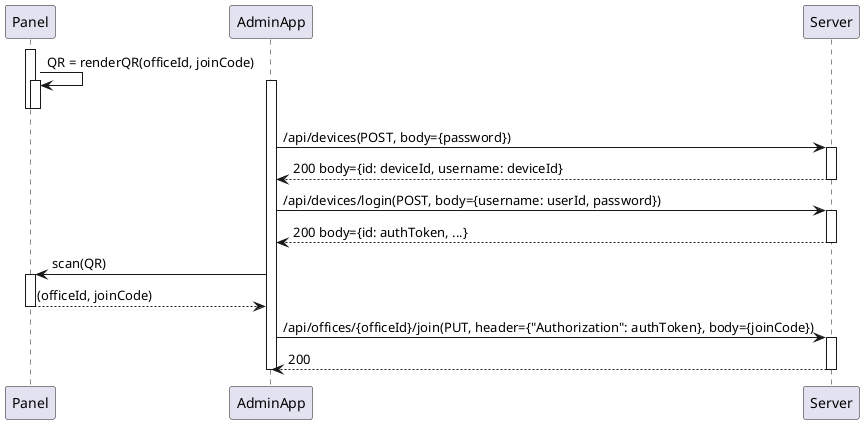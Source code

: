 @startuml
activate Panel
Panel -> Panel : QR = renderQR(officeId, joinCode)
activate Panel
deactivate Panel
deactivate Panel
activate AdminApp
AdminApp -> Server : /api/devices(POST, body={password})
activate Server
AdminApp <-- Server : 200 body={id: deviceId, username: deviceId}
deactivate Server
AdminApp -> Server : /api/devices/login(POST, body={username: userId, password})
activate Server
AdminApp <-- Server : 200 body={id: authToken, ...}
deactivate Server
AdminApp -> Panel : scan(QR)
activate Panel
AdminApp <-- Panel : (officeId, joinCode)
deactivate Panel
AdminApp -> Server : /api/offices/{officeId}/join(PUT, header={"Authorization": authToken}, body={joinCode})
activate Server
AdminApp <-- Server : 200
deactivate Server
deactivate AdminApp
@enduml
